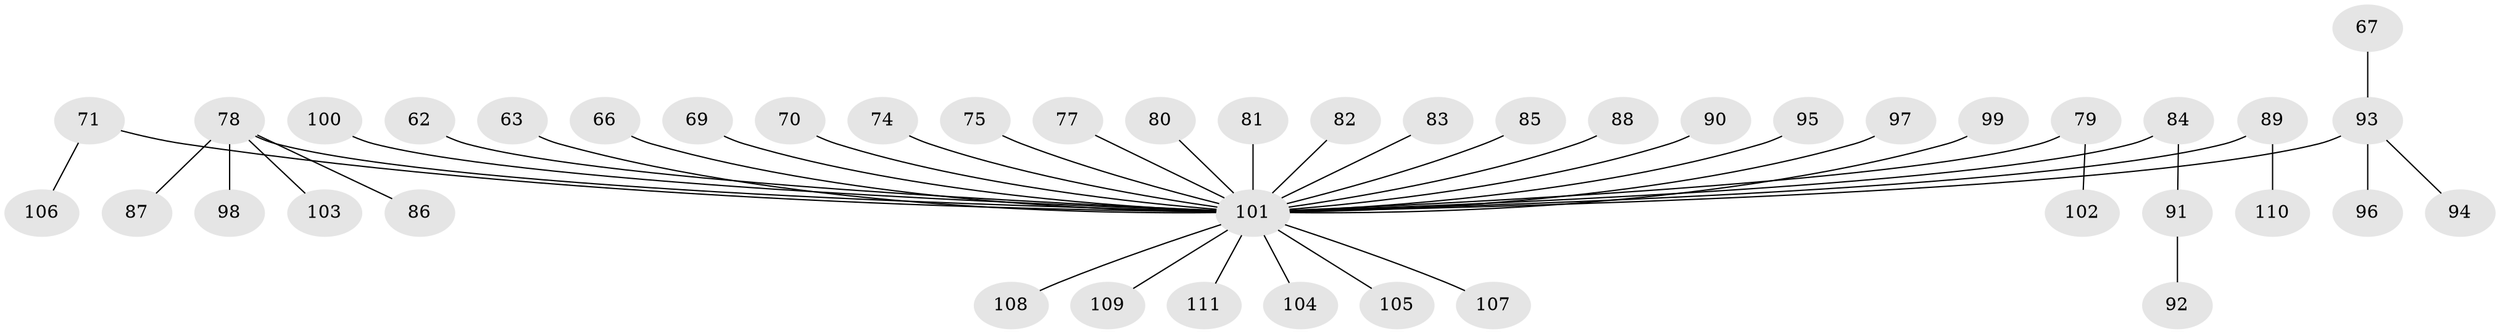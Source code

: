 // original degree distribution, {3: 0.15315315315315314, 4: 0.07207207207207207, 6: 0.018018018018018018, 7: 0.018018018018018018, 8: 0.009009009009009009, 2: 0.1981981981981982, 1: 0.5315315315315315}
// Generated by graph-tools (version 1.1) at 2025/56/03/04/25 21:56:53]
// undirected, 44 vertices, 43 edges
graph export_dot {
graph [start="1"]
  node [color=gray90,style=filled];
  62;
  63;
  66;
  67;
  69;
  70;
  71;
  74;
  75;
  77;
  78 [super="+76+22+50+46"];
  79;
  80;
  81;
  82 [super="+36+44"];
  83;
  84;
  85;
  86;
  87;
  88;
  89;
  90;
  91;
  92;
  93 [super="+33+34+45+60"];
  94;
  95;
  96;
  97;
  98;
  99;
  100 [super="+51"];
  101 [super="+24+19+48+52+57+65+54+25+38+40+41+42+43+64+53+55+56+58+72+73+59+61"];
  102;
  103;
  104;
  105;
  106;
  107;
  108;
  109;
  110;
  111;
  62 -- 101;
  63 -- 101;
  66 -- 101;
  67 -- 93;
  69 -- 101;
  70 -- 101;
  71 -- 106;
  71 -- 101;
  74 -- 101;
  75 -- 101;
  77 -- 101;
  78 -- 86;
  78 -- 103;
  78 -- 87;
  78 -- 98;
  78 -- 101;
  79 -- 102;
  79 -- 101;
  80 -- 101;
  81 -- 101;
  82 -- 101;
  83 -- 101;
  84 -- 91;
  84 -- 101;
  85 -- 101;
  88 -- 101;
  89 -- 110;
  89 -- 101;
  90 -- 101;
  91 -- 92;
  93 -- 96;
  93 -- 94;
  93 -- 101;
  95 -- 101;
  97 -- 101;
  99 -- 101;
  100 -- 101;
  101 -- 104;
  101 -- 108;
  101 -- 109;
  101 -- 111;
  101 -- 107;
  101 -- 105;
}
